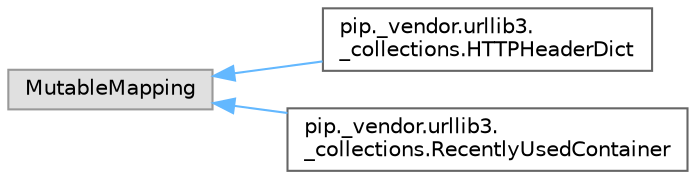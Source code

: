 digraph "Graphical Class Hierarchy"
{
 // LATEX_PDF_SIZE
  bgcolor="transparent";
  edge [fontname=Helvetica,fontsize=10,labelfontname=Helvetica,labelfontsize=10];
  node [fontname=Helvetica,fontsize=10,shape=box,height=0.2,width=0.4];
  rankdir="LR";
  Node0 [id="Node000000",label="MutableMapping",height=0.2,width=0.4,color="grey60", fillcolor="#E0E0E0", style="filled",tooltip=" "];
  Node0 -> Node1 [id="edge2070_Node000000_Node000001",dir="back",color="steelblue1",style="solid",tooltip=" "];
  Node1 [id="Node000001",label="pip._vendor.urllib3.\l_collections.HTTPHeaderDict",height=0.2,width=0.4,color="grey40", fillcolor="white", style="filled",URL="$classpip_1_1__vendor_1_1urllib3_1_1__collections_1_1_h_t_t_p_header_dict.html",tooltip=" "];
  Node0 -> Node2 [id="edge2071_Node000000_Node000002",dir="back",color="steelblue1",style="solid",tooltip=" "];
  Node2 [id="Node000002",label="pip._vendor.urllib3.\l_collections.RecentlyUsedContainer",height=0.2,width=0.4,color="grey40", fillcolor="white", style="filled",URL="$classpip_1_1__vendor_1_1urllib3_1_1__collections_1_1_recently_used_container.html",tooltip=" "];
}
